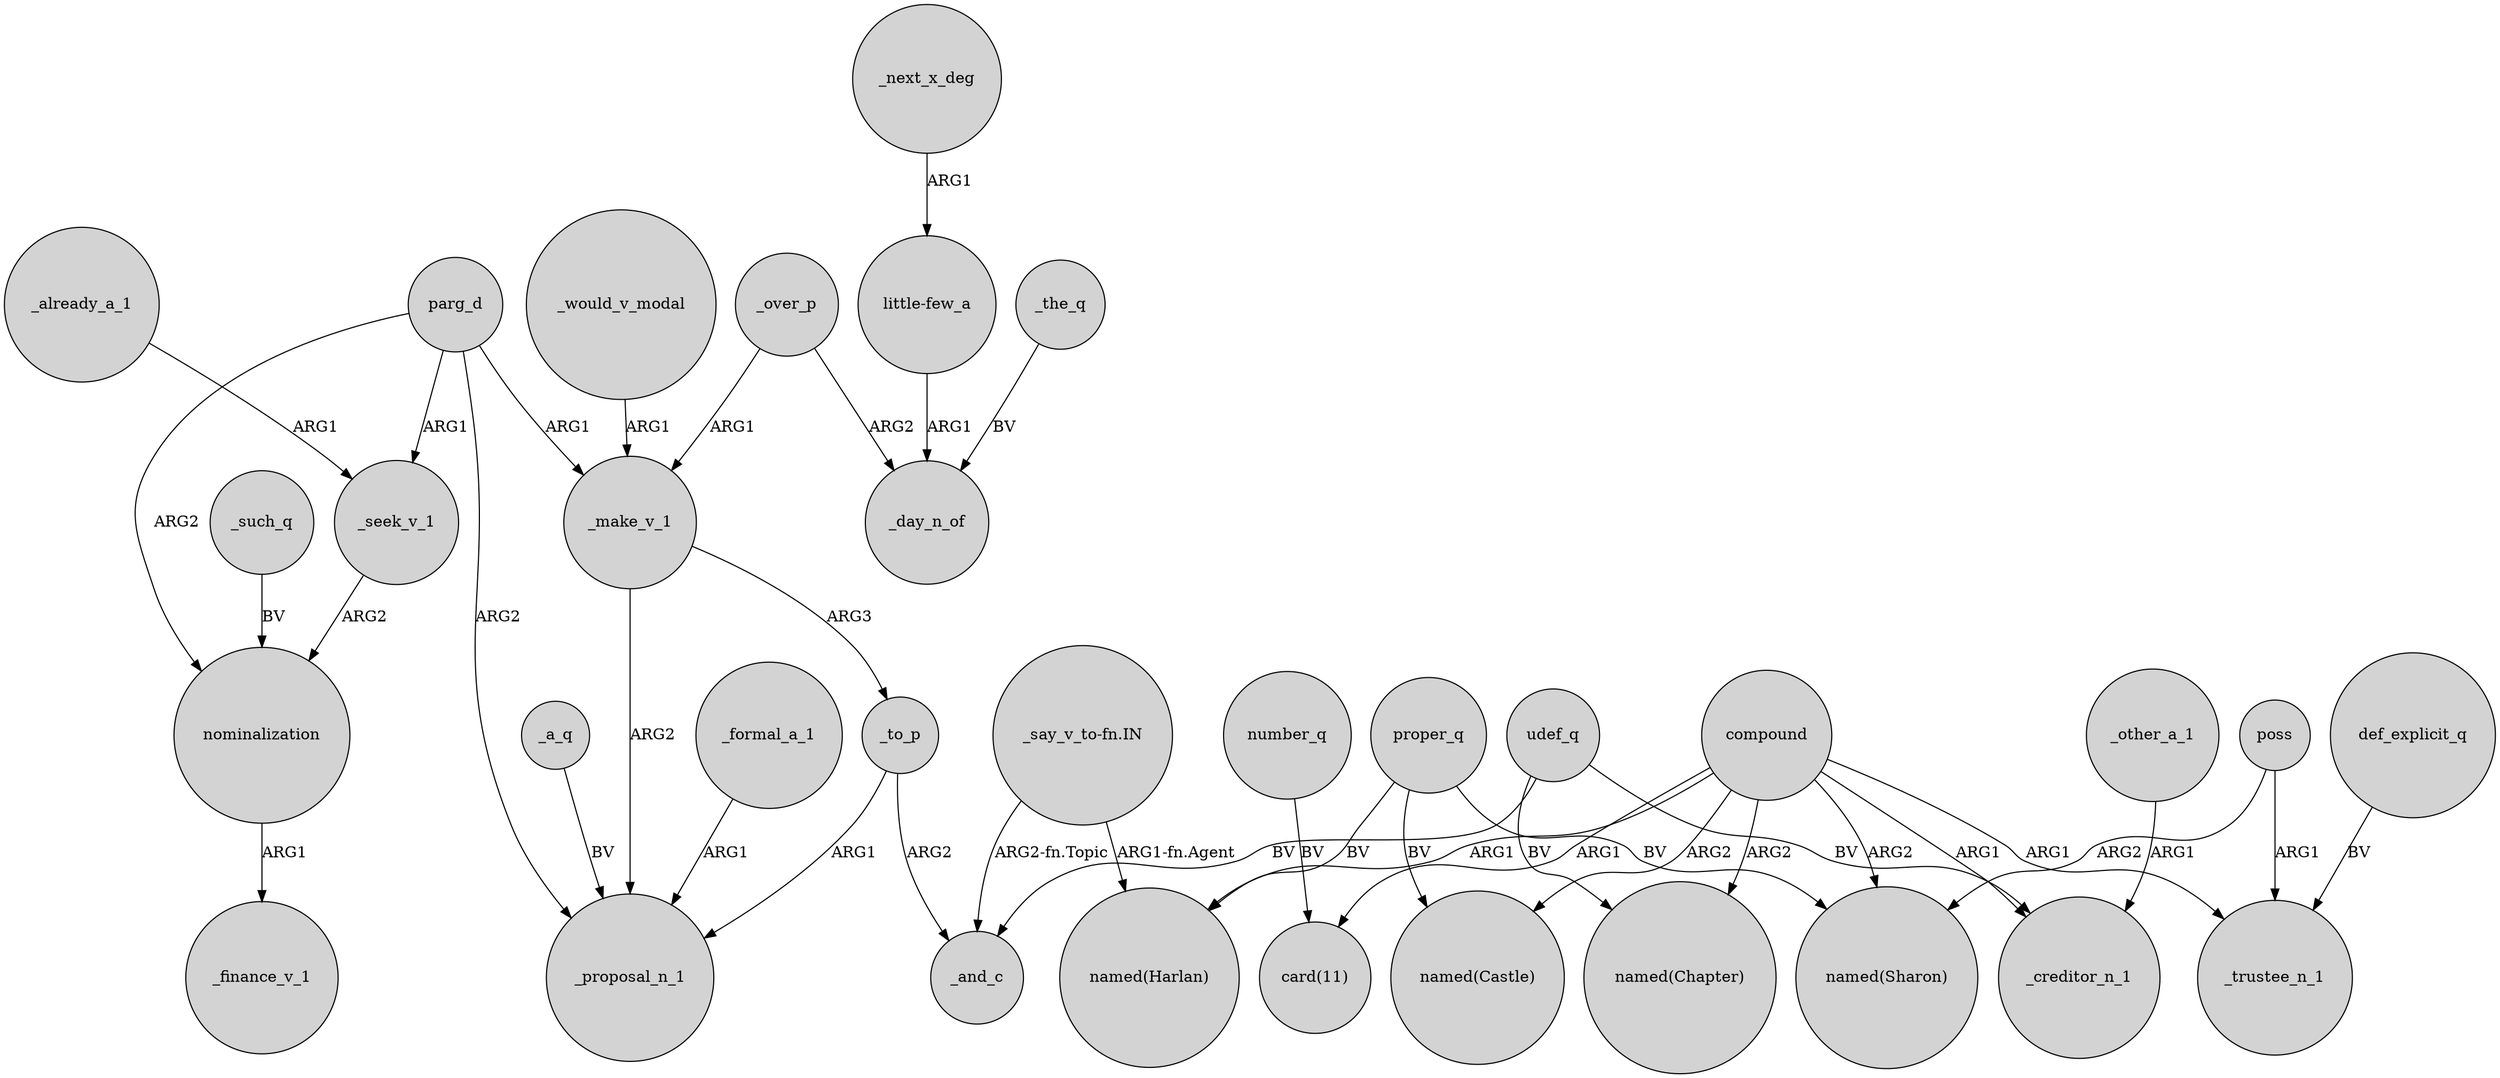 digraph {
	node [shape=circle style=filled]
	_seek_v_1 -> nominalization [label=ARG2]
	_such_q -> nominalization [label=BV]
	compound -> "named(Harlan)" [label=ARG1]
	number_q -> "card(11)" [label=BV]
	poss -> "named(Sharon)" [label=ARG2]
	compound -> "card(11)" [label=ARG1]
	compound -> "named(Chapter)" [label=ARG2]
	proper_q -> "named(Harlan)" [label=BV]
	compound -> _creditor_n_1 [label=ARG1]
	"little-few_a" -> _day_n_of [label=ARG1]
	proper_q -> "named(Castle)" [label=BV]
	_over_p -> _make_v_1 [label=ARG1]
	_make_v_1 -> _proposal_n_1 [label=ARG2]
	poss -> _trustee_n_1 [label=ARG1]
	compound -> "named(Sharon)" [label=ARG2]
	nominalization -> _finance_v_1 [label=ARG1]
	_to_p -> _and_c [label=ARG2]
	def_explicit_q -> _trustee_n_1 [label=BV]
	compound -> "named(Castle)" [label=ARG2]
	_the_q -> _day_n_of [label=BV]
	_formal_a_1 -> _proposal_n_1 [label=ARG1]
	_next_x_deg -> "little-few_a" [label=ARG1]
	"_say_v_to-fn.IN" -> "named(Harlan)" [label="ARG1-fn.Agent"]
	_to_p -> _proposal_n_1 [label=ARG1]
	parg_d -> nominalization [label=ARG2]
	udef_q -> "named(Chapter)" [label=BV]
	_already_a_1 -> _seek_v_1 [label=ARG1]
	compound -> _trustee_n_1 [label=ARG1]
	"_say_v_to-fn.IN" -> _and_c [label="ARG2-fn.Topic"]
	proper_q -> "named(Sharon)" [label=BV]
	_over_p -> _day_n_of [label=ARG2]
	parg_d -> _seek_v_1 [label=ARG1]
	_other_a_1 -> _creditor_n_1 [label=ARG1]
	parg_d -> _proposal_n_1 [label=ARG2]
	udef_q -> _creditor_n_1 [label=BV]
	parg_d -> _make_v_1 [label=ARG1]
	_make_v_1 -> _to_p [label=ARG3]
	udef_q -> _and_c [label=BV]
	_would_v_modal -> _make_v_1 [label=ARG1]
	_a_q -> _proposal_n_1 [label=BV]
}
